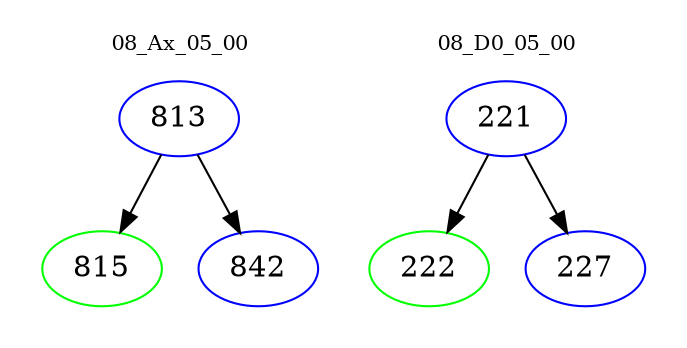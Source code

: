 digraph{
subgraph cluster_0 {
color = white
label = "08_Ax_05_00";
fontsize=10;
T0_813 [label="813", color="blue"]
T0_813 -> T0_815 [color="black"]
T0_815 [label="815", color="green"]
T0_813 -> T0_842 [color="black"]
T0_842 [label="842", color="blue"]
}
subgraph cluster_1 {
color = white
label = "08_D0_05_00";
fontsize=10;
T1_221 [label="221", color="blue"]
T1_221 -> T1_222 [color="black"]
T1_222 [label="222", color="green"]
T1_221 -> T1_227 [color="black"]
T1_227 [label="227", color="blue"]
}
}
